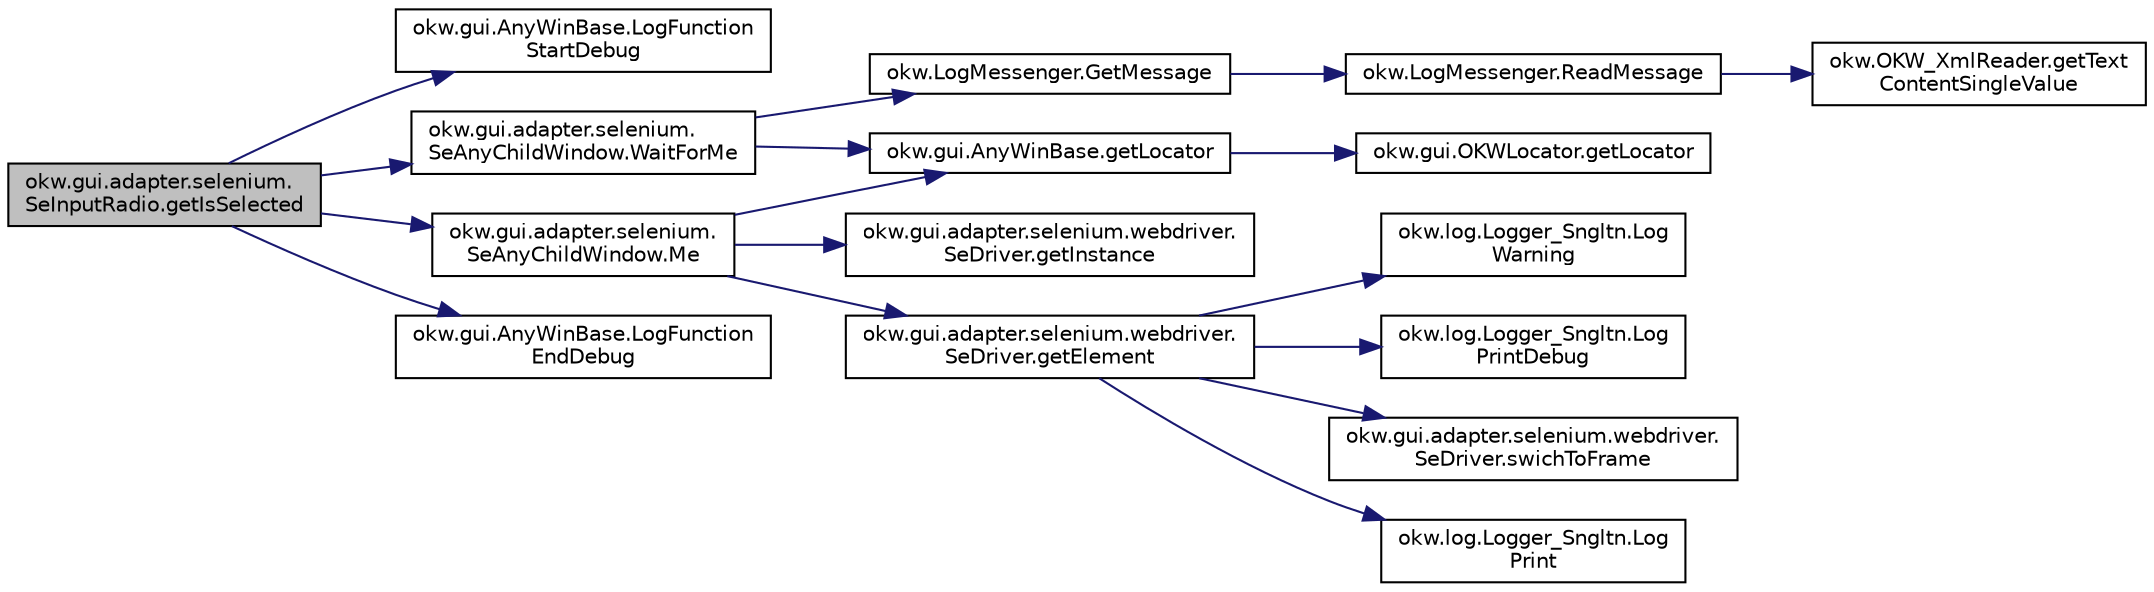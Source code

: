digraph "okw.gui.adapter.selenium.SeInputRadio.getIsSelected"
{
 // INTERACTIVE_SVG=YES
 // LATEX_PDF_SIZE
  edge [fontname="Helvetica",fontsize="10",labelfontname="Helvetica",labelfontsize="10"];
  node [fontname="Helvetica",fontsize="10",shape=record];
  rankdir="LR";
  Node10 [label="okw.gui.adapter.selenium.\lSeInputRadio.getIsSelected",height=0.2,width=0.4,color="black", fillcolor="grey75", style="filled", fontcolor="black",tooltip="Method liefert den aktuellen Zustand des RadioButtons, ausgewählt oder nicht."];
  Node10 -> Node11 [color="midnightblue",fontsize="10",style="solid",fontname="Helvetica"];
  Node11 [label="okw.gui.AnyWinBase.LogFunction\lStartDebug",height=0.2,width=0.4,color="black", fillcolor="white", style="filled",URL="$classokw_1_1gui_1_1_any_win_base.html#abaab572bdbed7b471f659d5dd8c76853",tooltip="Methode ruft die Methode Logger.Instance.LogFunctionStartDebug(fps_FunctionName), und erweitert den g..."];
  Node10 -> Node12 [color="midnightblue",fontsize="10",style="solid",fontname="Helvetica"];
  Node12 [label="okw.gui.adapter.selenium.\lSeAnyChildWindow.WaitForMe",height=0.2,width=0.4,color="black", fillcolor="white", style="filled",URL="$classokw_1_1gui_1_1adapter_1_1selenium_1_1_se_any_child_window.html#a72faf4aa1717b4178fae1b0570ca9b28",tooltip="Wartet auf das Objekt Wenn kein Fenster gefunden wird,."];
  Node12 -> Node13 [color="midnightblue",fontsize="10",style="solid",fontname="Helvetica"];
  Node13 [label="okw.gui.AnyWinBase.getLocator",height=0.2,width=0.4,color="black", fillcolor="white", style="filled",URL="$classokw_1_1gui_1_1_any_win_base.html#a9929f6fae1f4e2c20df79d32d5bc79db",tooltip="Holt den vollständig (rekursiv) aufgelösten (z.B."];
  Node13 -> Node14 [color="midnightblue",fontsize="10",style="solid",fontname="Helvetica"];
  Node14 [label="okw.gui.OKWLocator.getLocator",height=0.2,width=0.4,color="black", fillcolor="white", style="filled",URL="$classokw_1_1gui_1_1_o_k_w_locator.html#adc74fc2125dd048dc1cb84e011f47ec8",tooltip="Holt den vollständig (rekursiv) aufgelösten des Locators."];
  Node12 -> Node15 [color="midnightblue",fontsize="10",style="solid",fontname="Helvetica"];
  Node15 [label="okw.LogMessenger.GetMessage",height=0.2,width=0.4,color="black", fillcolor="white", style="filled",URL="$classokw_1_1_log_messenger.html#af225d1f037d47b3b085175c09d78bdd2",tooltip="Holt die Log-Meldung für MethodeNmae/Textkey ohne weitere Parameter."];
  Node15 -> Node16 [color="midnightblue",fontsize="10",style="solid",fontname="Helvetica"];
  Node16 [label="okw.LogMessenger.ReadMessage",height=0.2,width=0.4,color="black", fillcolor="white", style="filled",URL="$classokw_1_1_log_messenger.html#a530cd6ab82ec82a04206a2e976ec06e3",tooltip="Interne Kernfunktion holt die Log-Meldung mit Platzhaltern aus der XML-Datei."];
  Node16 -> Node17 [color="midnightblue",fontsize="10",style="solid",fontname="Helvetica"];
  Node17 [label="okw.OKW_XmlReader.getText\lContentSingleValue",height=0.2,width=0.4,color="black", fillcolor="white", style="filled",URL="$classokw_1_1_o_k_w___xml_reader.html#ab920b5335a2e1429c14cc5f8e79f39eb",tooltip="Lies den TextContent eines Tag."];
  Node10 -> Node18 [color="midnightblue",fontsize="10",style="solid",fontname="Helvetica"];
  Node18 [label="okw.gui.adapter.selenium.\lSeAnyChildWindow.Me",height=0.2,width=0.4,color="black", fillcolor="white", style="filled",URL="$classokw_1_1gui_1_1adapter_1_1selenium_1_1_se_any_child_window.html#a9a138af1fc6ff850d708d66f308a2525",tooltip="Ermittelt aus dem gegebenen Locator das DOM-Elelement, welches das Objekt representiert."];
  Node18 -> Node19 [color="midnightblue",fontsize="10",style="solid",fontname="Helvetica"];
  Node19 [label="okw.gui.adapter.selenium.webdriver.\lSeDriver.getInstance",height=0.2,width=0.4,color="black", fillcolor="white", style="filled",URL="$classokw_1_1gui_1_1adapter_1_1selenium_1_1webdriver_1_1_se_driver.html#aee9e3f8a67f4ad1f8100a33ba71c926e",tooltip="Gibt die Instance für die einzige Instanz dieser Klasse zurück."];
  Node18 -> Node20 [color="midnightblue",fontsize="10",style="solid",fontname="Helvetica"];
  Node20 [label="okw.gui.adapter.selenium.webdriver.\lSeDriver.getElement",height=0.2,width=0.4,color="black", fillcolor="white", style="filled",URL="$classokw_1_1gui_1_1adapter_1_1selenium_1_1webdriver_1_1_se_driver.html#a65a8400867355574525aa356a53d3ccf",tooltip="Ermittelt das Webelement mit der gegebenen frameID und dem gegebenen Locator."];
  Node20 -> Node21 [color="midnightblue",fontsize="10",style="solid",fontname="Helvetica"];
  Node21 [label="okw.gui.adapter.selenium.webdriver.\lSeDriver.swichToFrame",height=0.2,width=0.4,color="black", fillcolor="white", style="filled",URL="$classokw_1_1gui_1_1adapter_1_1selenium_1_1webdriver_1_1_se_driver.html#a47eec72c911c05beb2127672daafb325",tooltip="Wechselt das aktuelle Frame auf das Frame mit der id=iframeID."];
  Node20 -> Node22 [color="midnightblue",fontsize="10",style="solid",fontname="Helvetica"];
  Node22 [label="okw.log.Logger_Sngltn.Log\lPrint",height=0.2,width=0.4,color="black", fillcolor="white", style="filled",URL="$classokw_1_1log_1_1_logger___sngltn.html#a8ebceaddd6cc6963ddb8e08c72ea808c",tooltip="LogPrint Function: Prints the values of expressions to the results file."];
  Node20 -> Node23 [color="midnightblue",fontsize="10",style="solid",fontname="Helvetica"];
  Node23 [label="okw.log.Logger_Sngltn.Log\lWarning",height=0.2,width=0.4,color="black", fillcolor="white", style="filled",URL="$classokw_1_1log_1_1_logger___sngltn.html#a2c15e9b2cd0c6266f4c67b8cb00d92e5",tooltip="LogWarning Function: Logs a warning to the results file."];
  Node20 -> Node24 [color="midnightblue",fontsize="10",style="solid",fontname="Helvetica"];
  Node24 [label="okw.log.Logger_Sngltn.Log\lPrintDebug",height=0.2,width=0.4,color="black", fillcolor="white", style="filled",URL="$classokw_1_1log_1_1_logger___sngltn.html#a313f97c79ba4662d9daaf7f537dd02f4",tooltip="Loggt eine Nachricht."];
  Node18 -> Node13 [color="midnightblue",fontsize="10",style="solid",fontname="Helvetica"];
  Node10 -> Node25 [color="midnightblue",fontsize="10",style="solid",fontname="Helvetica"];
  Node25 [label="okw.gui.AnyWinBase.LogFunction\lEndDebug",height=0.2,width=0.4,color="black", fillcolor="white", style="filled",URL="$classokw_1_1gui_1_1_any_win_base.html#a51cf50ace21902b3a5359316f53a7f3e",tooltip="Methode ruft die Methode Logger.Instance.LogFunctionEndDebug() auf."];
}
